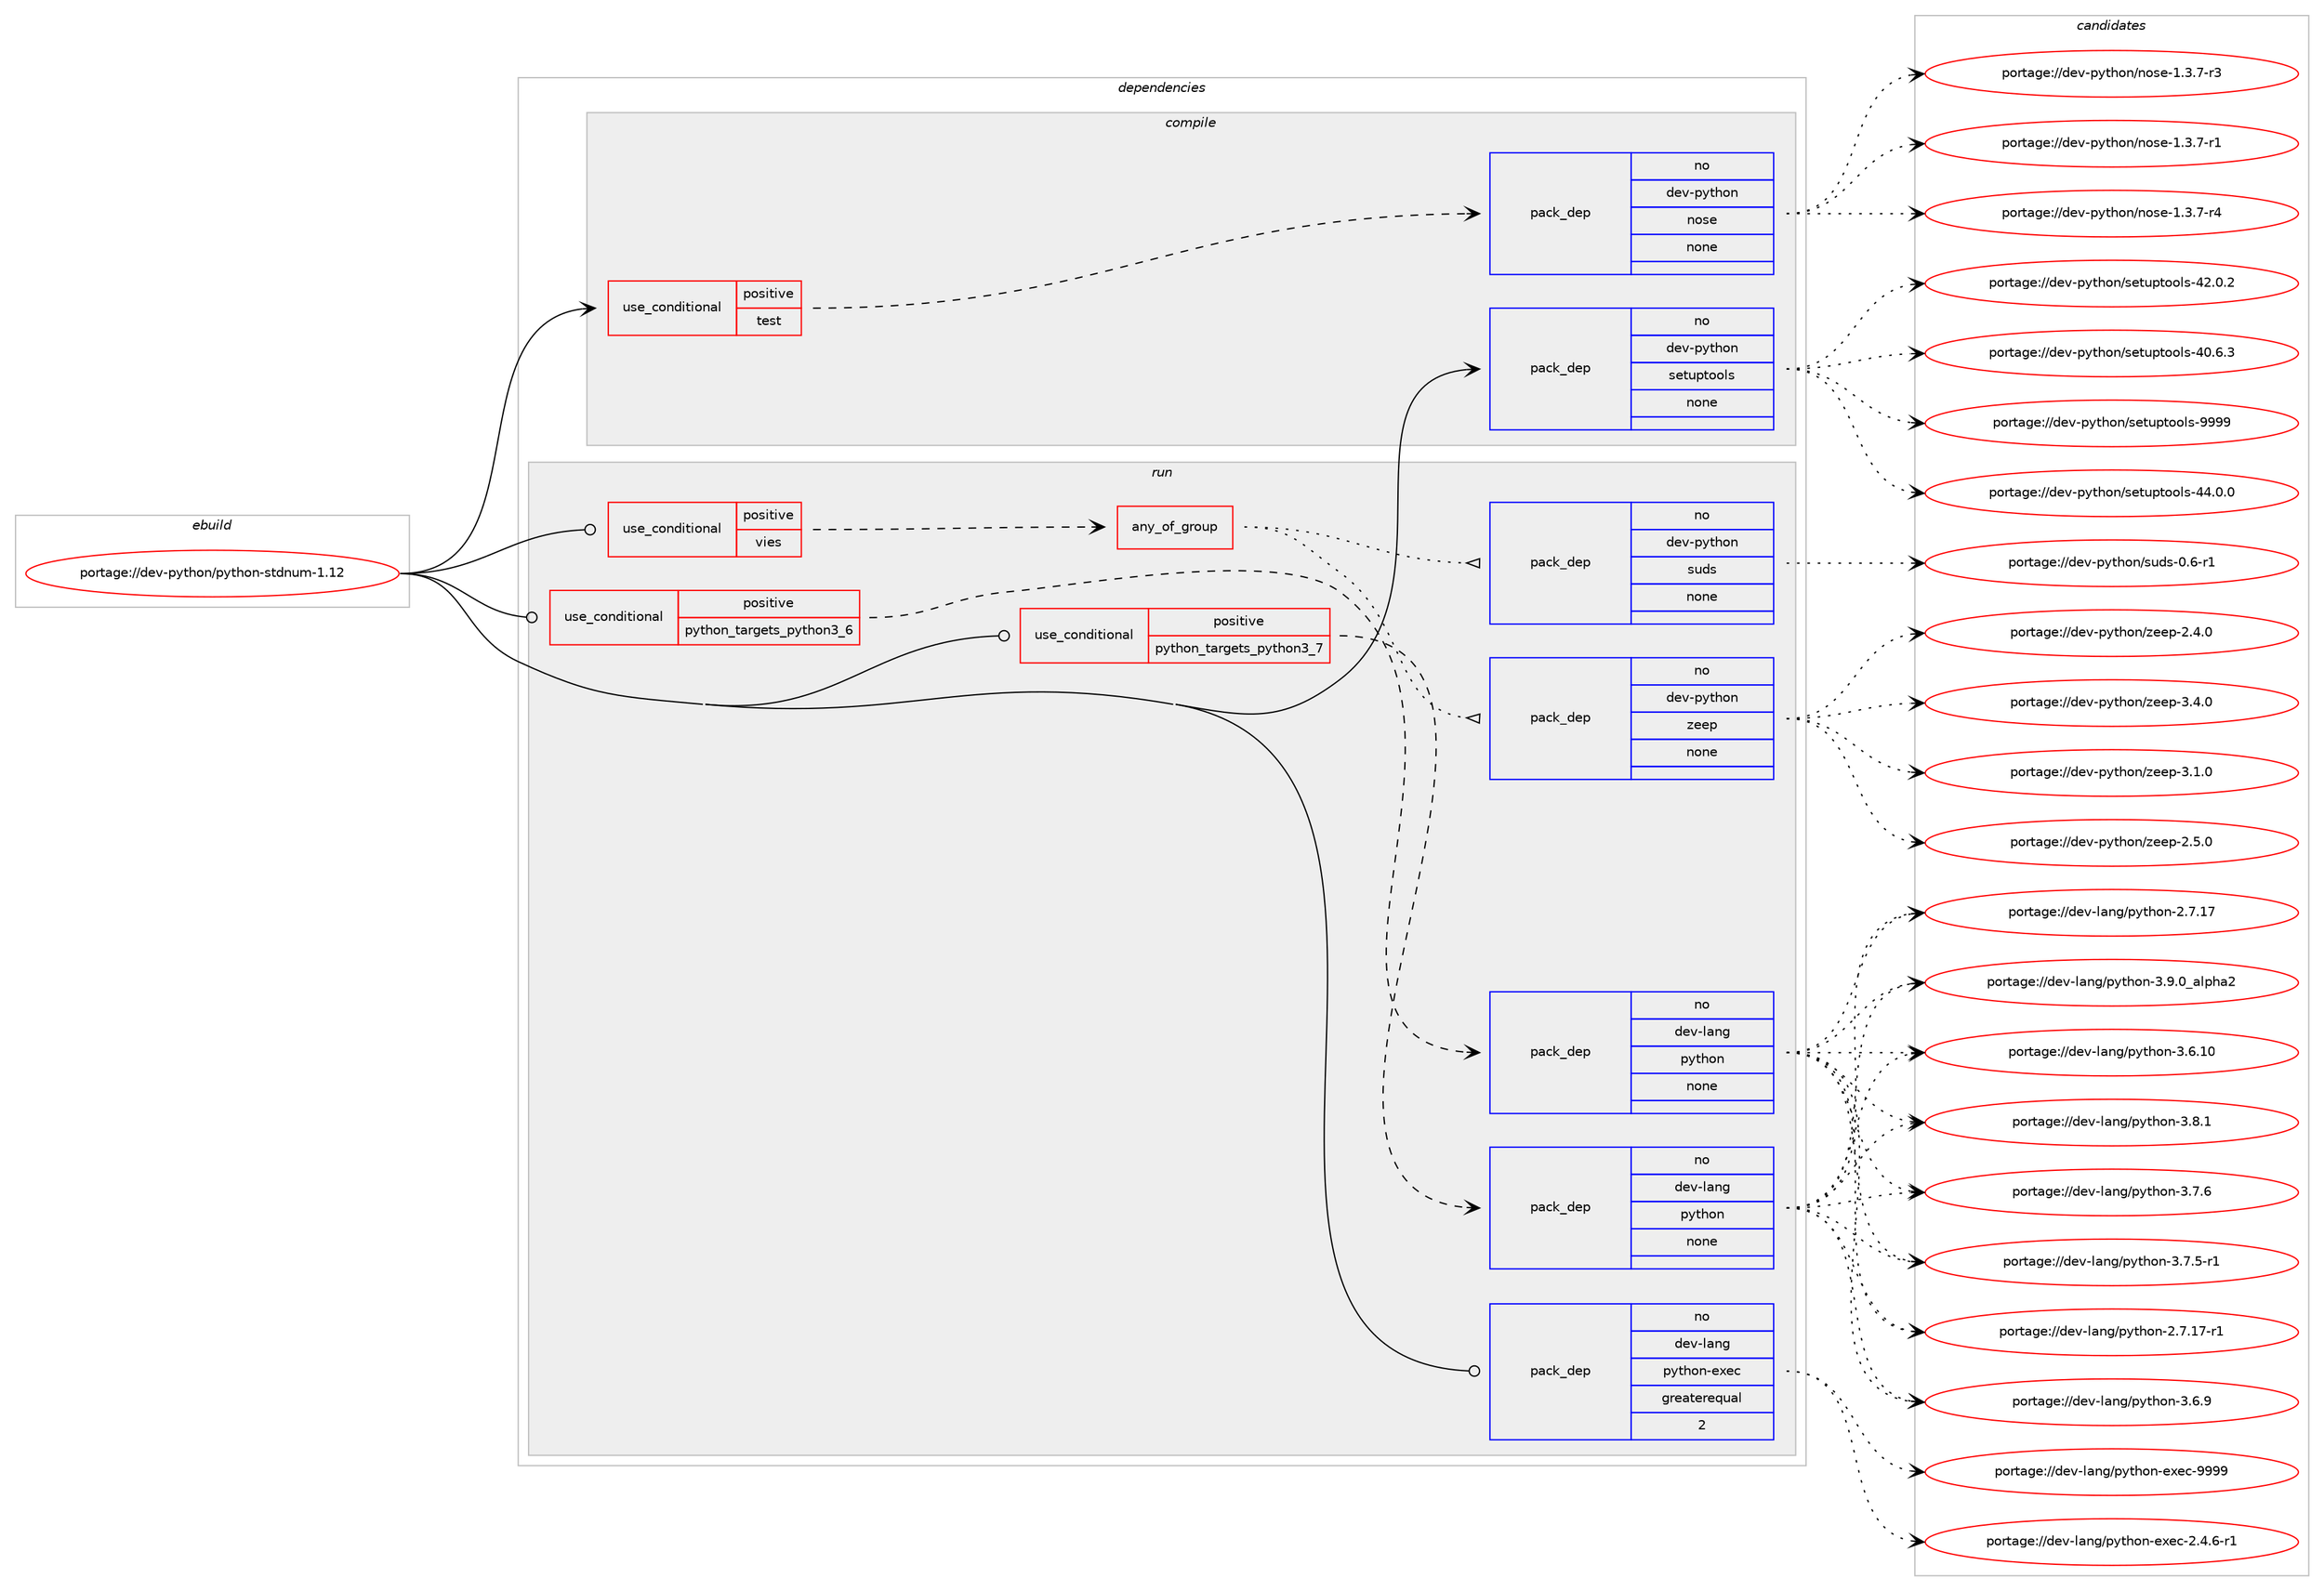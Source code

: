 digraph prolog {

# *************
# Graph options
# *************

newrank=true;
concentrate=true;
compound=true;
graph [rankdir=LR,fontname=Helvetica,fontsize=10,ranksep=1.5];#, ranksep=2.5, nodesep=0.2];
edge  [arrowhead=vee];
node  [fontname=Helvetica,fontsize=10];

# **********
# The ebuild
# **********

subgraph cluster_leftcol {
color=gray;
label=<<i>ebuild</i>>;
id [label="portage://dev-python/python-stdnum-1.12", color=red, width=4, href="../dev-python/python-stdnum-1.12.svg"];
}

# ****************
# The dependencies
# ****************

subgraph cluster_midcol {
color=gray;
label=<<i>dependencies</i>>;
subgraph cluster_compile {
fillcolor="#eeeeee";
style=filled;
label=<<i>compile</i>>;
subgraph cond107494 {
dependency430820 [label=<<TABLE BORDER="0" CELLBORDER="1" CELLSPACING="0" CELLPADDING="4"><TR><TD ROWSPAN="3" CELLPADDING="10">use_conditional</TD></TR><TR><TD>positive</TD></TR><TR><TD>test</TD></TR></TABLE>>, shape=none, color=red];
subgraph pack318414 {
dependency430821 [label=<<TABLE BORDER="0" CELLBORDER="1" CELLSPACING="0" CELLPADDING="4" WIDTH="220"><TR><TD ROWSPAN="6" CELLPADDING="30">pack_dep</TD></TR><TR><TD WIDTH="110">no</TD></TR><TR><TD>dev-python</TD></TR><TR><TD>nose</TD></TR><TR><TD>none</TD></TR><TR><TD></TD></TR></TABLE>>, shape=none, color=blue];
}
dependency430820:e -> dependency430821:w [weight=20,style="dashed",arrowhead="vee"];
}
id:e -> dependency430820:w [weight=20,style="solid",arrowhead="vee"];
subgraph pack318415 {
dependency430822 [label=<<TABLE BORDER="0" CELLBORDER="1" CELLSPACING="0" CELLPADDING="4" WIDTH="220"><TR><TD ROWSPAN="6" CELLPADDING="30">pack_dep</TD></TR><TR><TD WIDTH="110">no</TD></TR><TR><TD>dev-python</TD></TR><TR><TD>setuptools</TD></TR><TR><TD>none</TD></TR><TR><TD></TD></TR></TABLE>>, shape=none, color=blue];
}
id:e -> dependency430822:w [weight=20,style="solid",arrowhead="vee"];
}
subgraph cluster_compileandrun {
fillcolor="#eeeeee";
style=filled;
label=<<i>compile and run</i>>;
}
subgraph cluster_run {
fillcolor="#eeeeee";
style=filled;
label=<<i>run</i>>;
subgraph cond107495 {
dependency430823 [label=<<TABLE BORDER="0" CELLBORDER="1" CELLSPACING="0" CELLPADDING="4"><TR><TD ROWSPAN="3" CELLPADDING="10">use_conditional</TD></TR><TR><TD>positive</TD></TR><TR><TD>python_targets_python3_6</TD></TR></TABLE>>, shape=none, color=red];
subgraph pack318416 {
dependency430824 [label=<<TABLE BORDER="0" CELLBORDER="1" CELLSPACING="0" CELLPADDING="4" WIDTH="220"><TR><TD ROWSPAN="6" CELLPADDING="30">pack_dep</TD></TR><TR><TD WIDTH="110">no</TD></TR><TR><TD>dev-lang</TD></TR><TR><TD>python</TD></TR><TR><TD>none</TD></TR><TR><TD></TD></TR></TABLE>>, shape=none, color=blue];
}
dependency430823:e -> dependency430824:w [weight=20,style="dashed",arrowhead="vee"];
}
id:e -> dependency430823:w [weight=20,style="solid",arrowhead="odot"];
subgraph cond107496 {
dependency430825 [label=<<TABLE BORDER="0" CELLBORDER="1" CELLSPACING="0" CELLPADDING="4"><TR><TD ROWSPAN="3" CELLPADDING="10">use_conditional</TD></TR><TR><TD>positive</TD></TR><TR><TD>python_targets_python3_7</TD></TR></TABLE>>, shape=none, color=red];
subgraph pack318417 {
dependency430826 [label=<<TABLE BORDER="0" CELLBORDER="1" CELLSPACING="0" CELLPADDING="4" WIDTH="220"><TR><TD ROWSPAN="6" CELLPADDING="30">pack_dep</TD></TR><TR><TD WIDTH="110">no</TD></TR><TR><TD>dev-lang</TD></TR><TR><TD>python</TD></TR><TR><TD>none</TD></TR><TR><TD></TD></TR></TABLE>>, shape=none, color=blue];
}
dependency430825:e -> dependency430826:w [weight=20,style="dashed",arrowhead="vee"];
}
id:e -> dependency430825:w [weight=20,style="solid",arrowhead="odot"];
subgraph cond107497 {
dependency430827 [label=<<TABLE BORDER="0" CELLBORDER="1" CELLSPACING="0" CELLPADDING="4"><TR><TD ROWSPAN="3" CELLPADDING="10">use_conditional</TD></TR><TR><TD>positive</TD></TR><TR><TD>vies</TD></TR></TABLE>>, shape=none, color=red];
subgraph any4701 {
dependency430828 [label=<<TABLE BORDER="0" CELLBORDER="1" CELLSPACING="0" CELLPADDING="4"><TR><TD CELLPADDING="10">any_of_group</TD></TR></TABLE>>, shape=none, color=red];subgraph pack318418 {
dependency430829 [label=<<TABLE BORDER="0" CELLBORDER="1" CELLSPACING="0" CELLPADDING="4" WIDTH="220"><TR><TD ROWSPAN="6" CELLPADDING="30">pack_dep</TD></TR><TR><TD WIDTH="110">no</TD></TR><TR><TD>dev-python</TD></TR><TR><TD>zeep</TD></TR><TR><TD>none</TD></TR><TR><TD></TD></TR></TABLE>>, shape=none, color=blue];
}
dependency430828:e -> dependency430829:w [weight=20,style="dotted",arrowhead="oinv"];
subgraph pack318419 {
dependency430830 [label=<<TABLE BORDER="0" CELLBORDER="1" CELLSPACING="0" CELLPADDING="4" WIDTH="220"><TR><TD ROWSPAN="6" CELLPADDING="30">pack_dep</TD></TR><TR><TD WIDTH="110">no</TD></TR><TR><TD>dev-python</TD></TR><TR><TD>suds</TD></TR><TR><TD>none</TD></TR><TR><TD></TD></TR></TABLE>>, shape=none, color=blue];
}
dependency430828:e -> dependency430830:w [weight=20,style="dotted",arrowhead="oinv"];
}
dependency430827:e -> dependency430828:w [weight=20,style="dashed",arrowhead="vee"];
}
id:e -> dependency430827:w [weight=20,style="solid",arrowhead="odot"];
subgraph pack318420 {
dependency430831 [label=<<TABLE BORDER="0" CELLBORDER="1" CELLSPACING="0" CELLPADDING="4" WIDTH="220"><TR><TD ROWSPAN="6" CELLPADDING="30">pack_dep</TD></TR><TR><TD WIDTH="110">no</TD></TR><TR><TD>dev-lang</TD></TR><TR><TD>python-exec</TD></TR><TR><TD>greaterequal</TD></TR><TR><TD>2</TD></TR></TABLE>>, shape=none, color=blue];
}
id:e -> dependency430831:w [weight=20,style="solid",arrowhead="odot"];
}
}

# **************
# The candidates
# **************

subgraph cluster_choices {
rank=same;
color=gray;
label=<<i>candidates</i>>;

subgraph choice318414 {
color=black;
nodesep=1;
choice10010111845112121116104111110471101111151014549465146554511452 [label="portage://dev-python/nose-1.3.7-r4", color=red, width=4,href="../dev-python/nose-1.3.7-r4.svg"];
choice10010111845112121116104111110471101111151014549465146554511451 [label="portage://dev-python/nose-1.3.7-r3", color=red, width=4,href="../dev-python/nose-1.3.7-r3.svg"];
choice10010111845112121116104111110471101111151014549465146554511449 [label="portage://dev-python/nose-1.3.7-r1", color=red, width=4,href="../dev-python/nose-1.3.7-r1.svg"];
dependency430821:e -> choice10010111845112121116104111110471101111151014549465146554511452:w [style=dotted,weight="100"];
dependency430821:e -> choice10010111845112121116104111110471101111151014549465146554511451:w [style=dotted,weight="100"];
dependency430821:e -> choice10010111845112121116104111110471101111151014549465146554511449:w [style=dotted,weight="100"];
}
subgraph choice318415 {
color=black;
nodesep=1;
choice10010111845112121116104111110471151011161171121161111111081154557575757 [label="portage://dev-python/setuptools-9999", color=red, width=4,href="../dev-python/setuptools-9999.svg"];
choice100101118451121211161041111104711510111611711211611111110811545525246484648 [label="portage://dev-python/setuptools-44.0.0", color=red, width=4,href="../dev-python/setuptools-44.0.0.svg"];
choice100101118451121211161041111104711510111611711211611111110811545525046484650 [label="portage://dev-python/setuptools-42.0.2", color=red, width=4,href="../dev-python/setuptools-42.0.2.svg"];
choice100101118451121211161041111104711510111611711211611111110811545524846544651 [label="portage://dev-python/setuptools-40.6.3", color=red, width=4,href="../dev-python/setuptools-40.6.3.svg"];
dependency430822:e -> choice10010111845112121116104111110471151011161171121161111111081154557575757:w [style=dotted,weight="100"];
dependency430822:e -> choice100101118451121211161041111104711510111611711211611111110811545525246484648:w [style=dotted,weight="100"];
dependency430822:e -> choice100101118451121211161041111104711510111611711211611111110811545525046484650:w [style=dotted,weight="100"];
dependency430822:e -> choice100101118451121211161041111104711510111611711211611111110811545524846544651:w [style=dotted,weight="100"];
}
subgraph choice318416 {
color=black;
nodesep=1;
choice10010111845108971101034711212111610411111045514657464895971081121049750 [label="portage://dev-lang/python-3.9.0_alpha2", color=red, width=4,href="../dev-lang/python-3.9.0_alpha2.svg"];
choice100101118451089711010347112121116104111110455146564649 [label="portage://dev-lang/python-3.8.1", color=red, width=4,href="../dev-lang/python-3.8.1.svg"];
choice100101118451089711010347112121116104111110455146554654 [label="portage://dev-lang/python-3.7.6", color=red, width=4,href="../dev-lang/python-3.7.6.svg"];
choice1001011184510897110103471121211161041111104551465546534511449 [label="portage://dev-lang/python-3.7.5-r1", color=red, width=4,href="../dev-lang/python-3.7.5-r1.svg"];
choice100101118451089711010347112121116104111110455146544657 [label="portage://dev-lang/python-3.6.9", color=red, width=4,href="../dev-lang/python-3.6.9.svg"];
choice10010111845108971101034711212111610411111045514654464948 [label="portage://dev-lang/python-3.6.10", color=red, width=4,href="../dev-lang/python-3.6.10.svg"];
choice100101118451089711010347112121116104111110455046554649554511449 [label="portage://dev-lang/python-2.7.17-r1", color=red, width=4,href="../dev-lang/python-2.7.17-r1.svg"];
choice10010111845108971101034711212111610411111045504655464955 [label="portage://dev-lang/python-2.7.17", color=red, width=4,href="../dev-lang/python-2.7.17.svg"];
dependency430824:e -> choice10010111845108971101034711212111610411111045514657464895971081121049750:w [style=dotted,weight="100"];
dependency430824:e -> choice100101118451089711010347112121116104111110455146564649:w [style=dotted,weight="100"];
dependency430824:e -> choice100101118451089711010347112121116104111110455146554654:w [style=dotted,weight="100"];
dependency430824:e -> choice1001011184510897110103471121211161041111104551465546534511449:w [style=dotted,weight="100"];
dependency430824:e -> choice100101118451089711010347112121116104111110455146544657:w [style=dotted,weight="100"];
dependency430824:e -> choice10010111845108971101034711212111610411111045514654464948:w [style=dotted,weight="100"];
dependency430824:e -> choice100101118451089711010347112121116104111110455046554649554511449:w [style=dotted,weight="100"];
dependency430824:e -> choice10010111845108971101034711212111610411111045504655464955:w [style=dotted,weight="100"];
}
subgraph choice318417 {
color=black;
nodesep=1;
choice10010111845108971101034711212111610411111045514657464895971081121049750 [label="portage://dev-lang/python-3.9.0_alpha2", color=red, width=4,href="../dev-lang/python-3.9.0_alpha2.svg"];
choice100101118451089711010347112121116104111110455146564649 [label="portage://dev-lang/python-3.8.1", color=red, width=4,href="../dev-lang/python-3.8.1.svg"];
choice100101118451089711010347112121116104111110455146554654 [label="portage://dev-lang/python-3.7.6", color=red, width=4,href="../dev-lang/python-3.7.6.svg"];
choice1001011184510897110103471121211161041111104551465546534511449 [label="portage://dev-lang/python-3.7.5-r1", color=red, width=4,href="../dev-lang/python-3.7.5-r1.svg"];
choice100101118451089711010347112121116104111110455146544657 [label="portage://dev-lang/python-3.6.9", color=red, width=4,href="../dev-lang/python-3.6.9.svg"];
choice10010111845108971101034711212111610411111045514654464948 [label="portage://dev-lang/python-3.6.10", color=red, width=4,href="../dev-lang/python-3.6.10.svg"];
choice100101118451089711010347112121116104111110455046554649554511449 [label="portage://dev-lang/python-2.7.17-r1", color=red, width=4,href="../dev-lang/python-2.7.17-r1.svg"];
choice10010111845108971101034711212111610411111045504655464955 [label="portage://dev-lang/python-2.7.17", color=red, width=4,href="../dev-lang/python-2.7.17.svg"];
dependency430826:e -> choice10010111845108971101034711212111610411111045514657464895971081121049750:w [style=dotted,weight="100"];
dependency430826:e -> choice100101118451089711010347112121116104111110455146564649:w [style=dotted,weight="100"];
dependency430826:e -> choice100101118451089711010347112121116104111110455146554654:w [style=dotted,weight="100"];
dependency430826:e -> choice1001011184510897110103471121211161041111104551465546534511449:w [style=dotted,weight="100"];
dependency430826:e -> choice100101118451089711010347112121116104111110455146544657:w [style=dotted,weight="100"];
dependency430826:e -> choice10010111845108971101034711212111610411111045514654464948:w [style=dotted,weight="100"];
dependency430826:e -> choice100101118451089711010347112121116104111110455046554649554511449:w [style=dotted,weight="100"];
dependency430826:e -> choice10010111845108971101034711212111610411111045504655464955:w [style=dotted,weight="100"];
}
subgraph choice318418 {
color=black;
nodesep=1;
choice1001011184511212111610411111047122101101112455146524648 [label="portage://dev-python/zeep-3.4.0", color=red, width=4,href="../dev-python/zeep-3.4.0.svg"];
choice1001011184511212111610411111047122101101112455146494648 [label="portage://dev-python/zeep-3.1.0", color=red, width=4,href="../dev-python/zeep-3.1.0.svg"];
choice1001011184511212111610411111047122101101112455046534648 [label="portage://dev-python/zeep-2.5.0", color=red, width=4,href="../dev-python/zeep-2.5.0.svg"];
choice1001011184511212111610411111047122101101112455046524648 [label="portage://dev-python/zeep-2.4.0", color=red, width=4,href="../dev-python/zeep-2.4.0.svg"];
dependency430829:e -> choice1001011184511212111610411111047122101101112455146524648:w [style=dotted,weight="100"];
dependency430829:e -> choice1001011184511212111610411111047122101101112455146494648:w [style=dotted,weight="100"];
dependency430829:e -> choice1001011184511212111610411111047122101101112455046534648:w [style=dotted,weight="100"];
dependency430829:e -> choice1001011184511212111610411111047122101101112455046524648:w [style=dotted,weight="100"];
}
subgraph choice318419 {
color=black;
nodesep=1;
choice1001011184511212111610411111047115117100115454846544511449 [label="portage://dev-python/suds-0.6-r1", color=red, width=4,href="../dev-python/suds-0.6-r1.svg"];
dependency430830:e -> choice1001011184511212111610411111047115117100115454846544511449:w [style=dotted,weight="100"];
}
subgraph choice318420 {
color=black;
nodesep=1;
choice10010111845108971101034711212111610411111045101120101994557575757 [label="portage://dev-lang/python-exec-9999", color=red, width=4,href="../dev-lang/python-exec-9999.svg"];
choice10010111845108971101034711212111610411111045101120101994550465246544511449 [label="portage://dev-lang/python-exec-2.4.6-r1", color=red, width=4,href="../dev-lang/python-exec-2.4.6-r1.svg"];
dependency430831:e -> choice10010111845108971101034711212111610411111045101120101994557575757:w [style=dotted,weight="100"];
dependency430831:e -> choice10010111845108971101034711212111610411111045101120101994550465246544511449:w [style=dotted,weight="100"];
}
}

}
